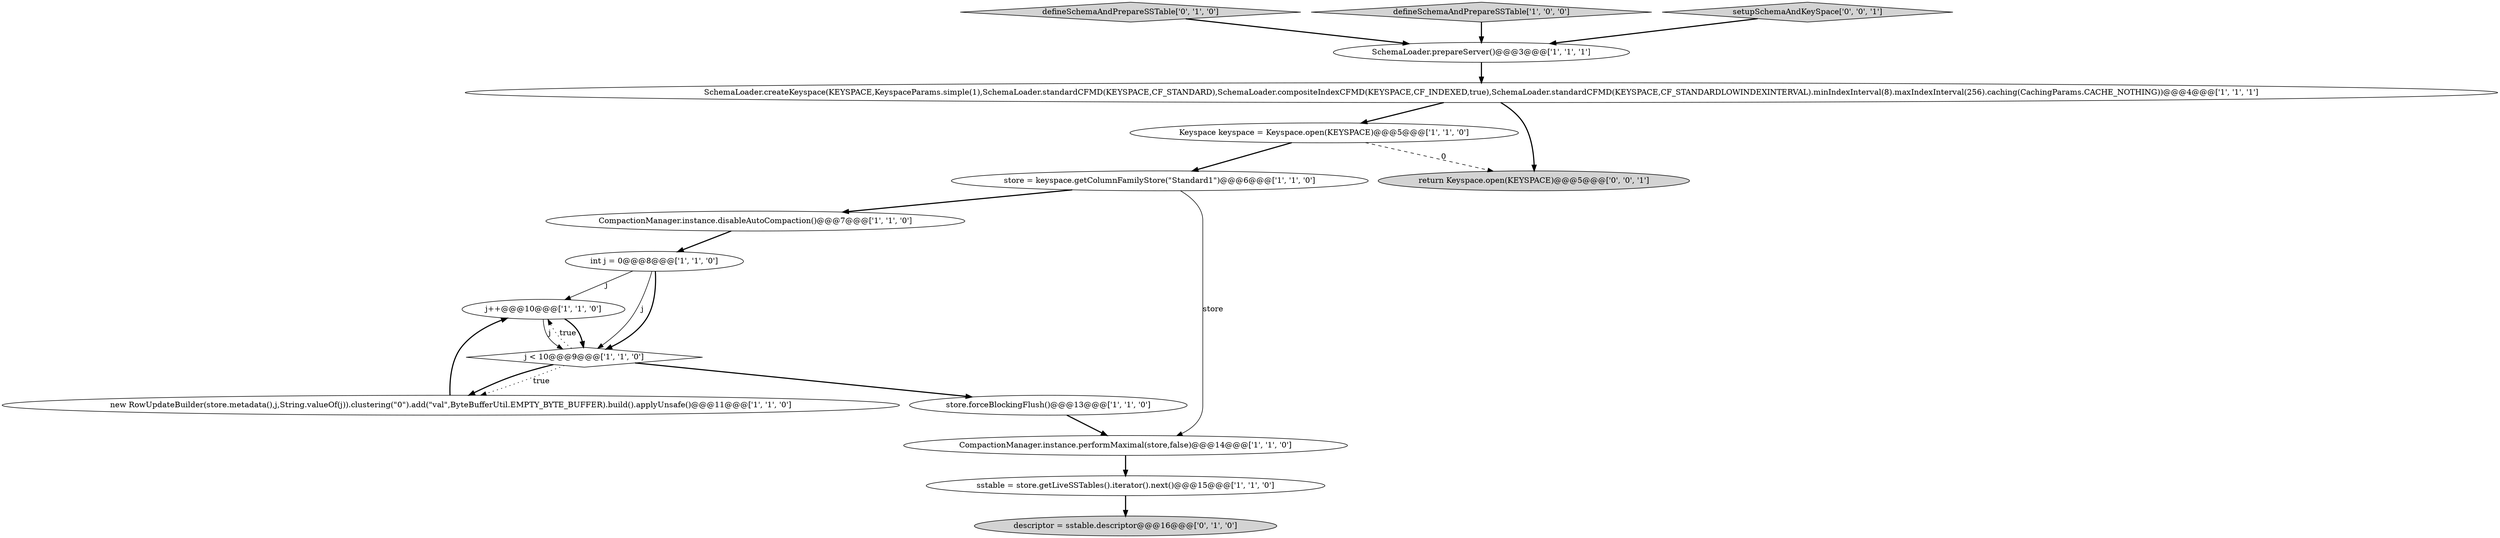 digraph {
8 [style = filled, label = "int j = 0@@@8@@@['1', '1', '0']", fillcolor = white, shape = ellipse image = "AAA0AAABBB1BBB"];
13 [style = filled, label = "defineSchemaAndPrepareSSTable['0', '1', '0']", fillcolor = lightgray, shape = diamond image = "AAA0AAABBB2BBB"];
15 [style = filled, label = "return Keyspace.open(KEYSPACE)@@@5@@@['0', '0', '1']", fillcolor = lightgray, shape = ellipse image = "AAA0AAABBB3BBB"];
9 [style = filled, label = "defineSchemaAndPrepareSSTable['1', '0', '0']", fillcolor = lightgray, shape = diamond image = "AAA0AAABBB1BBB"];
11 [style = filled, label = "j++@@@10@@@['1', '1', '0']", fillcolor = white, shape = ellipse image = "AAA0AAABBB1BBB"];
7 [style = filled, label = "new RowUpdateBuilder(store.metadata(),j,String.valueOf(j)).clustering(\"0\").add(\"val\",ByteBufferUtil.EMPTY_BYTE_BUFFER).build().applyUnsafe()@@@11@@@['1', '1', '0']", fillcolor = white, shape = ellipse image = "AAA0AAABBB1BBB"];
16 [style = filled, label = "setupSchemaAndKeySpace['0', '0', '1']", fillcolor = lightgray, shape = diamond image = "AAA0AAABBB3BBB"];
6 [style = filled, label = "j < 10@@@9@@@['1', '1', '0']", fillcolor = white, shape = diamond image = "AAA0AAABBB1BBB"];
10 [style = filled, label = "SchemaLoader.createKeyspace(KEYSPACE,KeyspaceParams.simple(1),SchemaLoader.standardCFMD(KEYSPACE,CF_STANDARD),SchemaLoader.compositeIndexCFMD(KEYSPACE,CF_INDEXED,true),SchemaLoader.standardCFMD(KEYSPACE,CF_STANDARDLOWINDEXINTERVAL).minIndexInterval(8).maxIndexInterval(256).caching(CachingParams.CACHE_NOTHING))@@@4@@@['1', '1', '1']", fillcolor = white, shape = ellipse image = "AAA0AAABBB1BBB"];
4 [style = filled, label = "store.forceBlockingFlush()@@@13@@@['1', '1', '0']", fillcolor = white, shape = ellipse image = "AAA0AAABBB1BBB"];
0 [style = filled, label = "store = keyspace.getColumnFamilyStore(\"Standard1\")@@@6@@@['1', '1', '0']", fillcolor = white, shape = ellipse image = "AAA0AAABBB1BBB"];
12 [style = filled, label = "Keyspace keyspace = Keyspace.open(KEYSPACE)@@@5@@@['1', '1', '0']", fillcolor = white, shape = ellipse image = "AAA0AAABBB1BBB"];
14 [style = filled, label = "descriptor = sstable.descriptor@@@16@@@['0', '1', '0']", fillcolor = lightgray, shape = ellipse image = "AAA1AAABBB2BBB"];
2 [style = filled, label = "sstable = store.getLiveSSTables().iterator().next()@@@15@@@['1', '1', '0']", fillcolor = white, shape = ellipse image = "AAA0AAABBB1BBB"];
3 [style = filled, label = "CompactionManager.instance.disableAutoCompaction()@@@7@@@['1', '1', '0']", fillcolor = white, shape = ellipse image = "AAA0AAABBB1BBB"];
1 [style = filled, label = "SchemaLoader.prepareServer()@@@3@@@['1', '1', '1']", fillcolor = white, shape = ellipse image = "AAA0AAABBB1BBB"];
5 [style = filled, label = "CompactionManager.instance.performMaximal(store,false)@@@14@@@['1', '1', '0']", fillcolor = white, shape = ellipse image = "AAA0AAABBB1BBB"];
5->2 [style = bold, label=""];
12->0 [style = bold, label=""];
6->11 [style = dotted, label="true"];
8->6 [style = solid, label="j"];
1->10 [style = bold, label=""];
6->4 [style = bold, label=""];
6->7 [style = dotted, label="true"];
4->5 [style = bold, label=""];
0->3 [style = bold, label=""];
8->6 [style = bold, label=""];
0->5 [style = solid, label="store"];
11->6 [style = bold, label=""];
7->11 [style = bold, label=""];
10->12 [style = bold, label=""];
16->1 [style = bold, label=""];
12->15 [style = dashed, label="0"];
11->6 [style = solid, label="j"];
3->8 [style = bold, label=""];
13->1 [style = bold, label=""];
2->14 [style = bold, label=""];
10->15 [style = bold, label=""];
6->7 [style = bold, label=""];
9->1 [style = bold, label=""];
8->11 [style = solid, label="j"];
}
